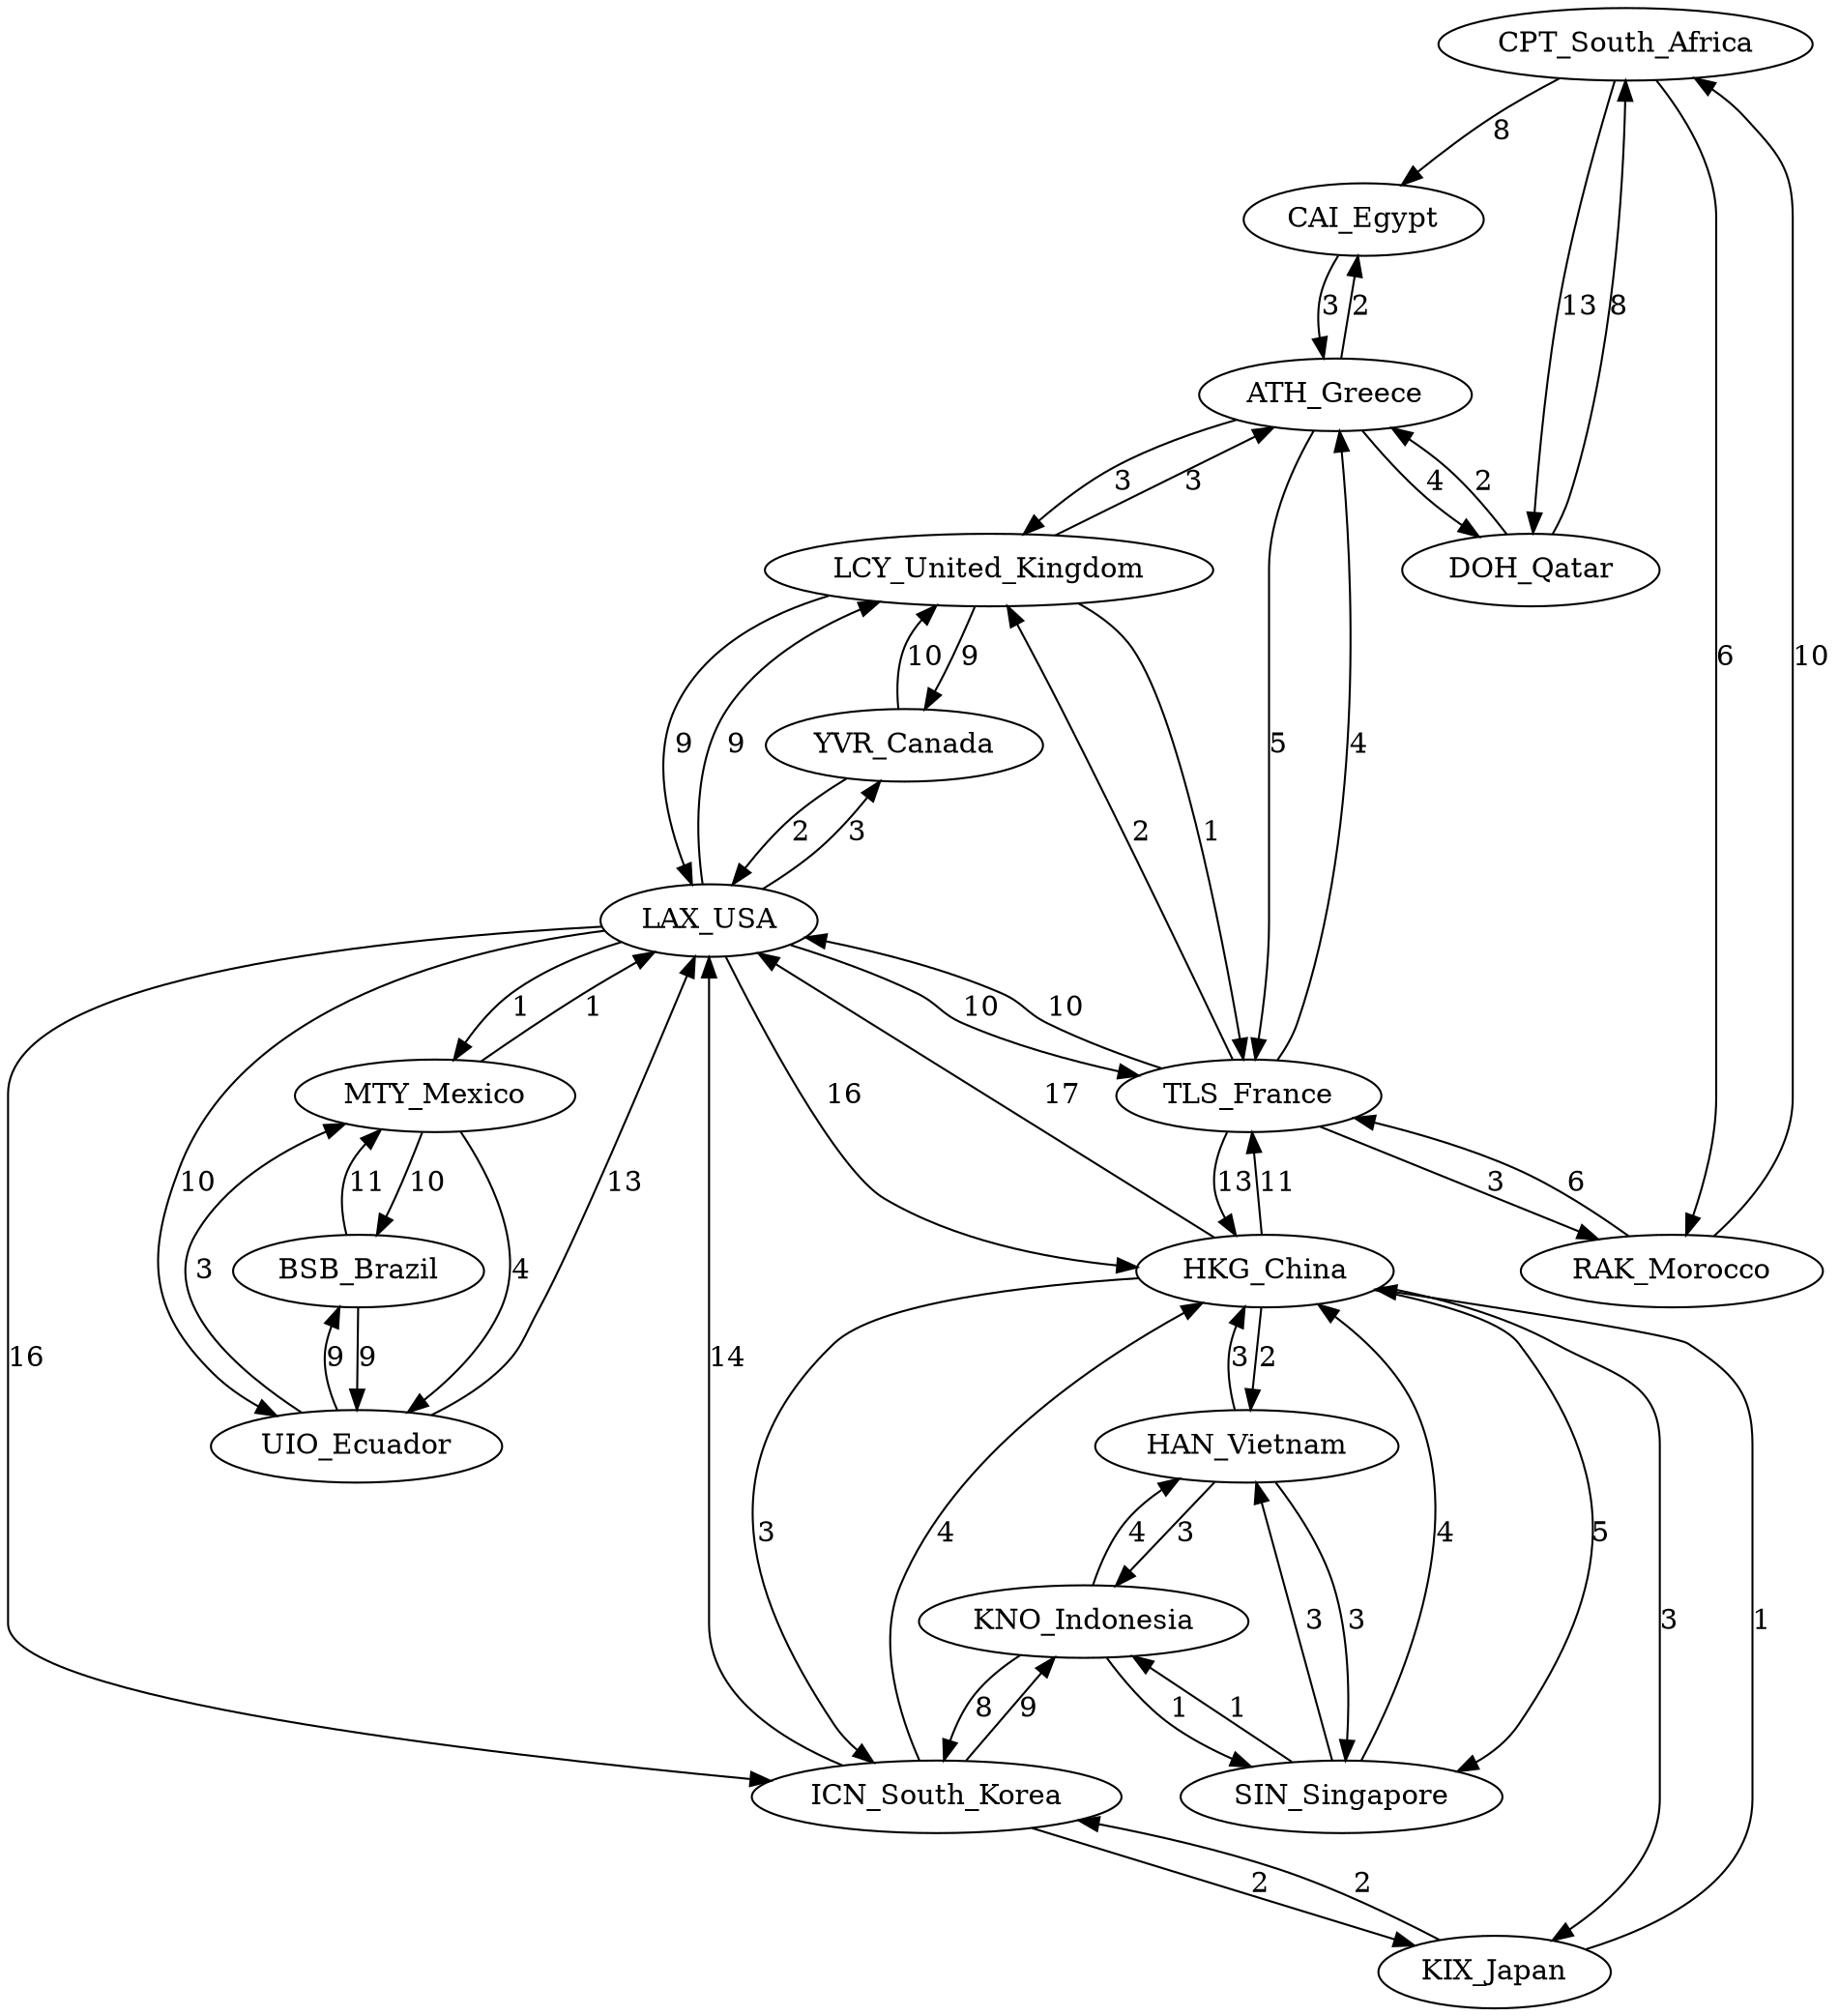 digraph G {
    CPT_South_Africa->CAI_Egypt[label="8"]
    RAK_Morocco->CPT_South_Africa[label="10"]
    CPT_South_Africa->RAK_Morocco[label="6"]
    DOH_Qatar->CPT_South_Africa[label="8"]
    CPT_South_Africa->DOH_Qatar[label="13"]
    ATH_Greece->DOH_Qatar[label="4"]
    DOH_Qatar->ATH_Greece[label="2"]
    ATH_Greece->CAI_Egypt[label="2"]
    CAI_Egypt->ATH_Greece[label="3"]
    TLS_France->ATH_Greece[label="4"]
    ATH_Greece->TLS_France[label="5"]
    TLS_France->RAK_Morocco[label="3"]
    RAK_Morocco->TLS_France[label="6"]
    LCY_United_Kingdom->TLS_France[label="1"]
    TLS_France->LCY_United_Kingdom[label="2"]
    LCY_United_Kingdom->ATH_Greece[label="3"]
    ATH_Greece->LCY_United_Kingdom[label="3"]
    LAX_USA->YVR_Canada[label="3"]
    YVR_Canada->LAX_USA[label="2"]
    MTY_Mexico->LAX_USA[label="1"]
    LAX_USA->MTY_Mexico[label="1"]
    LAX_USA->LCY_United_Kingdom[label="9"]
    LCY_United_Kingdom->LAX_USA[label="9"]
    YVR_Canada->LCY_United_Kingdom[label="10"]
    LCY_United_Kingdom->YVR_Canada[label="9"]
    LAX_USA->UIO_Ecuador[label="10"]
    UIO_Ecuador->LAX_USA[label="13"]
    MTY_Mexico->UIO_Ecuador[label="4"]
    UIO_Ecuador->MTY_Mexico[label="3"]
    MTY_Mexico->BSB_Brazil[label="10"]
    BSB_Brazil->MTY_Mexico[label="11"]
    UIO_Ecuador->BSB_Brazil[label="9"]
    BSB_Brazil->UIO_Ecuador[label="9"]
    LAX_USA->ICN_South_Korea[label="16"]
    ICN_South_Korea->LAX_USA[label="14"]
    ICN_South_Korea->KIX_Japan[label="2"]
    KIX_Japan->ICN_South_Korea[label="2"]
    HKG_China->ICN_South_Korea[label="3"]
    ICN_South_Korea->HKG_China[label="4"]
    KIX_Japan->HKG_China[label="1"]
    HKG_China->KIX_Japan[label="3"]
    HKG_China->SIN_Singapore[label="5"]
    SIN_Singapore->HKG_China[label="4"]
    SIN_Singapore->HAN_Vietnam[label="3"]
    HAN_Vietnam->SIN_Singapore[label="3"]
    HKG_China->HAN_Vietnam[label="2"]
    HAN_Vietnam->HKG_China[label="3"]
    SIN_Singapore->KNO_Indonesia[label="1"]
    KNO_Indonesia->SIN_Singapore[label="1"]
    HAN_Vietnam->KNO_Indonesia[label="3"]
    KNO_Indonesia->HAN_Vietnam[label="4"]
    ICN_South_Korea->KNO_Indonesia[label="9"]
    KNO_Indonesia->ICN_South_Korea[label="8"]
    LAX_USA->HKG_China[label="16"]
    HKG_China->LAX_USA[label="17"]
    LAX_USA->TLS_France[label="10"]
    TLS_France->LAX_USA[label="10"]
    TLS_France->HKG_China[label="13"]
    HKG_China->TLS_France[label="11"]
}